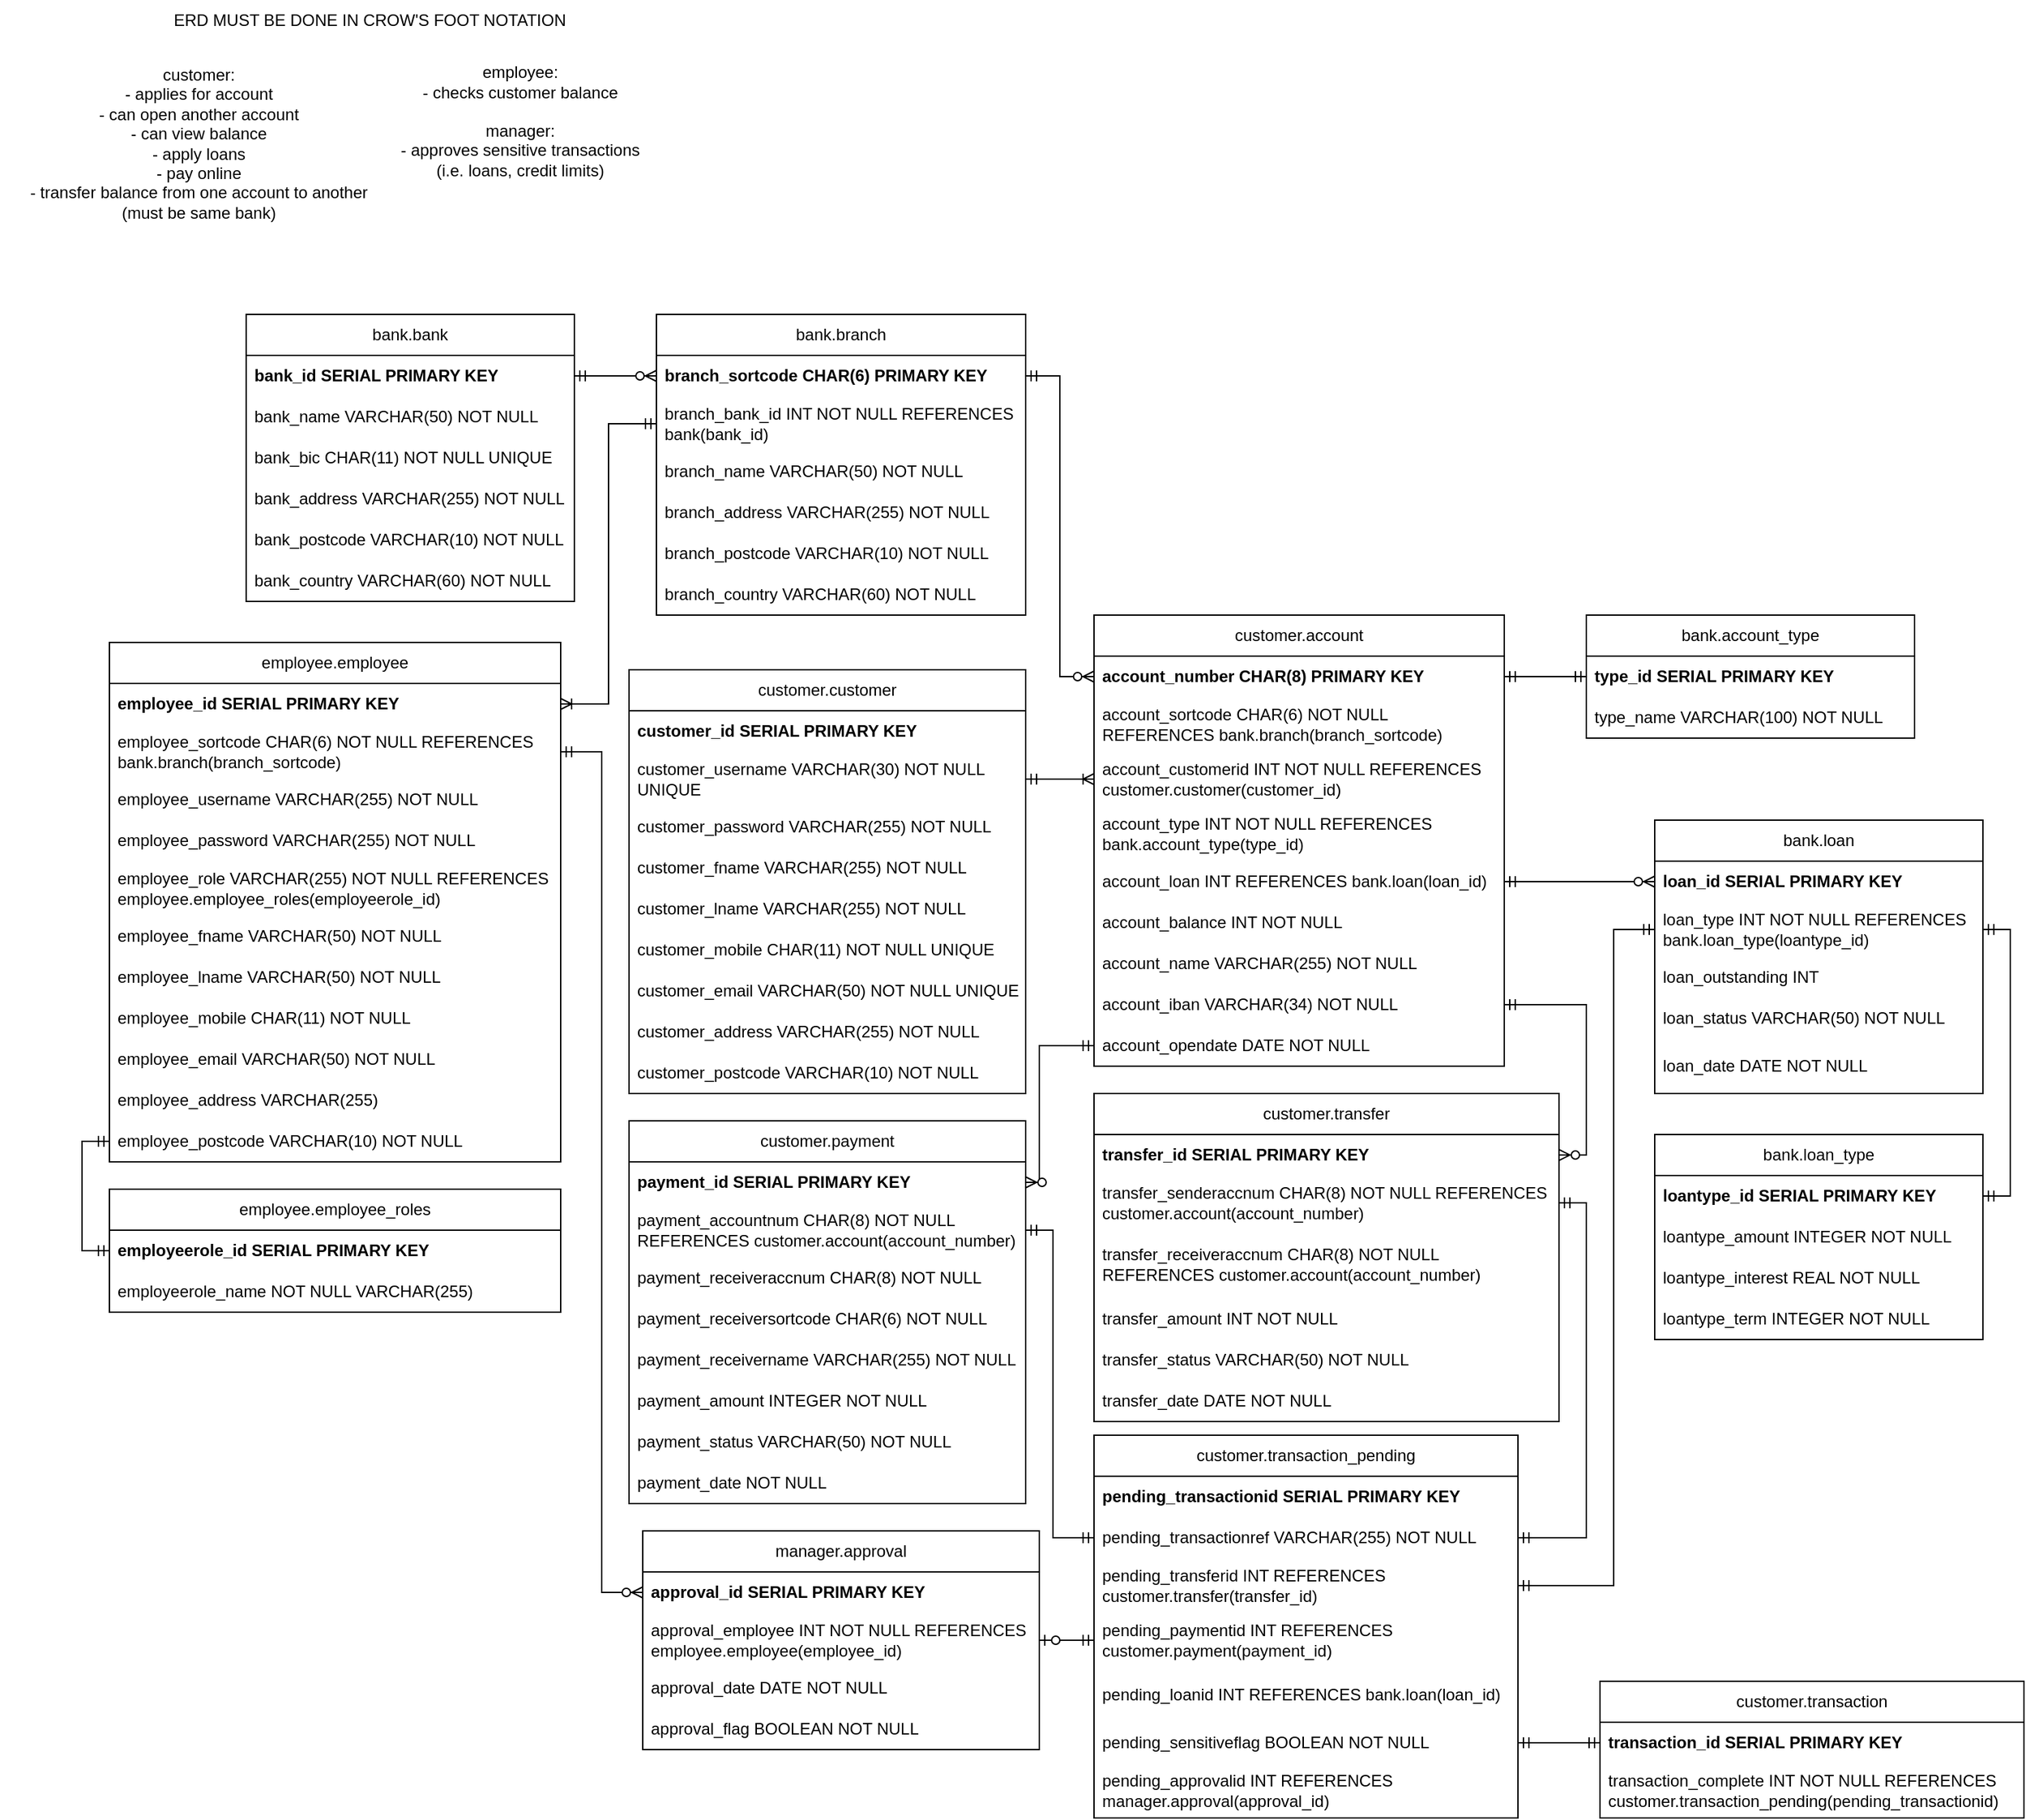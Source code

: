 <mxfile version="20.8.11" type="device"><diagram id="Oj3hPxWZJs3vTGlbXbJK" name="Page-1"><mxGraphModel dx="1870" dy="1054" grid="1" gridSize="10" guides="1" tooltips="1" connect="1" arrows="1" fold="1" page="1" pageScale="1" pageWidth="850" pageHeight="1100" math="0" shadow="0"><root><mxCell id="0"/><mxCell id="1" parent="0"/><mxCell id="ecdamw1qYWnPbSWPvtGx-1" value="&lt;div&gt;customer:&lt;/div&gt;&lt;div&gt;- applies for account&lt;/div&gt;&lt;div&gt;- can open another account&lt;/div&gt;&lt;div&gt;- can view balance&lt;/div&gt;&lt;div&gt;- apply loans&lt;/div&gt;&lt;div&gt;- pay online&lt;/div&gt;&lt;div&gt;- transfer balance from one account to another &lt;br&gt;&lt;/div&gt;&lt;div&gt;(must be same bank)&lt;/div&gt;" style="text;html=1;align=center;verticalAlign=middle;resizable=0;points=[];autosize=1;strokeColor=none;fillColor=none;" parent="1" vertex="1"><mxGeometry x="-100" y="250" width="250" height="130" as="geometry"/></mxCell><mxCell id="ecdamw1qYWnPbSWPvtGx-3" value="&lt;div&gt;employee:&lt;/div&gt;&lt;div&gt;- checks customer balance&lt;/div&gt;" style="text;html=1;align=center;verticalAlign=middle;resizable=0;points=[];autosize=1;strokeColor=none;fillColor=none;" parent="1" vertex="1"><mxGeometry x="185" y="250" width="150" height="40" as="geometry"/></mxCell><mxCell id="ecdamw1qYWnPbSWPvtGx-4" value="&lt;div&gt;manager:&lt;/div&gt;&lt;div&gt;- approves sensitive transactions&lt;/div&gt;&lt;div&gt;(i.e. loans, credit limits)&lt;/div&gt;" style="text;html=1;align=center;verticalAlign=middle;resizable=0;points=[];autosize=1;strokeColor=none;fillColor=none;" parent="1" vertex="1"><mxGeometry x="170" y="290" width="180" height="60" as="geometry"/></mxCell><mxCell id="9mzBooM7btwcf6iDhHA1-5" value="&lt;div&gt;ERD MUST BE DONE IN CROW'S FOOT NOTATION&lt;/div&gt;" style="text;html=1;align=center;verticalAlign=middle;resizable=0;points=[];autosize=1;strokeColor=none;fillColor=none;" parent="1" vertex="1"><mxGeometry y="210" width="300" height="30" as="geometry"/></mxCell><mxCell id="9mzBooM7btwcf6iDhHA1-11" value="customer.customer" style="swimlane;fontStyle=0;childLayout=stackLayout;horizontal=1;startSize=30;horizontalStack=0;resizeParent=1;resizeParentMax=0;resizeLast=0;collapsible=1;marginBottom=0;whiteSpace=wrap;html=1;" parent="1" vertex="1"><mxGeometry x="340" y="700" width="290" height="310" as="geometry"/></mxCell><mxCell id="9mzBooM7btwcf6iDhHA1-26" value="customer_id SERIAL PRIMARY KEY" style="text;strokeColor=none;fillColor=none;align=left;verticalAlign=middle;spacingLeft=4;spacingRight=4;overflow=hidden;points=[[0,0.5],[1,0.5]];portConstraint=eastwest;rotatable=0;whiteSpace=wrap;html=1;fontStyle=1" parent="9mzBooM7btwcf6iDhHA1-11" vertex="1"><mxGeometry y="30" width="290" height="30" as="geometry"/></mxCell><mxCell id="9mzBooM7btwcf6iDhHA1-105" value="customer_username VARCHAR(30) NOT NULL UNIQUE" style="text;strokeColor=none;fillColor=none;align=left;verticalAlign=middle;spacingLeft=4;spacingRight=4;overflow=hidden;points=[[0,0.5],[1,0.5]];portConstraint=eastwest;rotatable=0;whiteSpace=wrap;html=1;" parent="9mzBooM7btwcf6iDhHA1-11" vertex="1"><mxGeometry y="60" width="290" height="40" as="geometry"/></mxCell><mxCell id="9mzBooM7btwcf6iDhHA1-106" value="customer_password VARCHAR(255) NOT NULL" style="text;strokeColor=none;fillColor=none;align=left;verticalAlign=middle;spacingLeft=4;spacingRight=4;overflow=hidden;points=[[0,0.5],[1,0.5]];portConstraint=eastwest;rotatable=0;whiteSpace=wrap;html=1;" parent="9mzBooM7btwcf6iDhHA1-11" vertex="1"><mxGeometry y="100" width="290" height="30" as="geometry"/></mxCell><mxCell id="9mzBooM7btwcf6iDhHA1-14" value="customer_fname VARCHAR(255) NOT NULL" style="text;strokeColor=none;fillColor=none;align=left;verticalAlign=middle;spacingLeft=4;spacingRight=4;overflow=hidden;points=[[0,0.5],[1,0.5]];portConstraint=eastwest;rotatable=0;whiteSpace=wrap;html=1;" parent="9mzBooM7btwcf6iDhHA1-11" vertex="1"><mxGeometry y="130" width="290" height="30" as="geometry"/></mxCell><mxCell id="9mzBooM7btwcf6iDhHA1-15" value="customer_lname VARCHAR(255) NOT NULL" style="text;strokeColor=none;fillColor=none;align=left;verticalAlign=middle;spacingLeft=4;spacingRight=4;overflow=hidden;points=[[0,0.5],[1,0.5]];portConstraint=eastwest;rotatable=0;whiteSpace=wrap;html=1;" parent="9mzBooM7btwcf6iDhHA1-11" vertex="1"><mxGeometry y="160" width="290" height="30" as="geometry"/></mxCell><mxCell id="9mzBooM7btwcf6iDhHA1-59" value="customer_mobile CHAR(11) NOT NULL UNIQUE" style="text;strokeColor=none;fillColor=none;align=left;verticalAlign=middle;spacingLeft=4;spacingRight=4;overflow=hidden;points=[[0,0.5],[1,0.5]];portConstraint=eastwest;rotatable=0;whiteSpace=wrap;html=1;" parent="9mzBooM7btwcf6iDhHA1-11" vertex="1"><mxGeometry y="190" width="290" height="30" as="geometry"/></mxCell><mxCell id="9mzBooM7btwcf6iDhHA1-60" value="customer_email VARCHAR(50) NOT NULL UNIQUE" style="text;strokeColor=none;fillColor=none;align=left;verticalAlign=middle;spacingLeft=4;spacingRight=4;overflow=hidden;points=[[0,0.5],[1,0.5]];portConstraint=eastwest;rotatable=0;whiteSpace=wrap;html=1;" parent="9mzBooM7btwcf6iDhHA1-11" vertex="1"><mxGeometry y="220" width="290" height="30" as="geometry"/></mxCell><mxCell id="9mzBooM7btwcf6iDhHA1-108" value="customer_address VARCHAR(255) NOT NULL" style="text;strokeColor=none;fillColor=none;align=left;verticalAlign=middle;spacingLeft=4;spacingRight=4;overflow=hidden;points=[[0,0.5],[1,0.5]];portConstraint=eastwest;rotatable=0;whiteSpace=wrap;html=1;" parent="9mzBooM7btwcf6iDhHA1-11" vertex="1"><mxGeometry y="250" width="290" height="30" as="geometry"/></mxCell><mxCell id="9mzBooM7btwcf6iDhHA1-46" value="customer_postcode VARCHAR(10) NOT NULL" style="text;strokeColor=none;fillColor=none;align=left;verticalAlign=middle;spacingLeft=4;spacingRight=4;overflow=hidden;points=[[0,0.5],[1,0.5]];portConstraint=eastwest;rotatable=0;whiteSpace=wrap;html=1;" parent="9mzBooM7btwcf6iDhHA1-11" vertex="1"><mxGeometry y="280" width="290" height="30" as="geometry"/></mxCell><mxCell id="9mzBooM7btwcf6iDhHA1-19" value="customer.account" style="swimlane;fontStyle=0;childLayout=stackLayout;horizontal=1;startSize=30;horizontalStack=0;resizeParent=1;resizeParentMax=0;resizeLast=0;collapsible=1;marginBottom=0;whiteSpace=wrap;html=1;" parent="1" vertex="1"><mxGeometry x="680" y="660" width="300" height="330" as="geometry"/></mxCell><mxCell id="9mzBooM7btwcf6iDhHA1-20" value="account_number CHAR(8) PRIMARY KEY" style="text;strokeColor=none;fillColor=none;align=left;verticalAlign=middle;spacingLeft=4;spacingRight=4;overflow=hidden;points=[[0,0.5],[1,0.5]];portConstraint=eastwest;rotatable=0;whiteSpace=wrap;html=1;fontStyle=1" parent="9mzBooM7btwcf6iDhHA1-19" vertex="1"><mxGeometry y="30" width="300" height="30" as="geometry"/></mxCell><mxCell id="9mzBooM7btwcf6iDhHA1-41" value="account_sortcode CHAR(6) NOT NULL REFERENCES bank.branch(branch_sortcode)" style="text;strokeColor=none;fillColor=none;align=left;verticalAlign=middle;spacingLeft=4;spacingRight=4;overflow=hidden;points=[[0,0.5],[1,0.5]];portConstraint=eastwest;rotatable=0;whiteSpace=wrap;html=1;" parent="9mzBooM7btwcf6iDhHA1-19" vertex="1"><mxGeometry y="60" width="300" height="40" as="geometry"/></mxCell><mxCell id="9mzBooM7btwcf6iDhHA1-21" value="account_customerid INT NOT NULL REFERENCES customer.customer(customer_id)" style="text;strokeColor=none;fillColor=none;align=left;verticalAlign=middle;spacingLeft=4;spacingRight=4;overflow=hidden;points=[[0,0.5],[1,0.5]];portConstraint=eastwest;rotatable=0;whiteSpace=wrap;html=1;" parent="9mzBooM7btwcf6iDhHA1-19" vertex="1"><mxGeometry y="100" width="300" height="40" as="geometry"/></mxCell><mxCell id="9mzBooM7btwcf6iDhHA1-28" value="account_type INT NOT NULL REFERENCES bank.account_type(type_id)" style="text;strokeColor=none;fillColor=none;align=left;verticalAlign=middle;spacingLeft=4;spacingRight=4;overflow=hidden;points=[[0,0.5],[1,0.5]];portConstraint=eastwest;rotatable=0;whiteSpace=wrap;html=1;" parent="9mzBooM7btwcf6iDhHA1-19" vertex="1"><mxGeometry y="140" width="300" height="40" as="geometry"/></mxCell><mxCell id="MuwLvPAhg__VrW6hDcEE-11" value="account_loan INT REFERENCES bank.loan(loan_id)" style="text;strokeColor=none;fillColor=none;align=left;verticalAlign=middle;spacingLeft=4;spacingRight=4;overflow=hidden;points=[[0,0.5],[1,0.5]];portConstraint=eastwest;rotatable=0;whiteSpace=wrap;html=1;" parent="9mzBooM7btwcf6iDhHA1-19" vertex="1"><mxGeometry y="180" width="300" height="30" as="geometry"/></mxCell><mxCell id="9mzBooM7btwcf6iDhHA1-22" value="account_balance INT NOT NULL" style="text;strokeColor=none;fillColor=none;align=left;verticalAlign=middle;spacingLeft=4;spacingRight=4;overflow=hidden;points=[[0,0.5],[1,0.5]];portConstraint=eastwest;rotatable=0;whiteSpace=wrap;html=1;" parent="9mzBooM7btwcf6iDhHA1-19" vertex="1"><mxGeometry y="210" width="300" height="30" as="geometry"/></mxCell><mxCell id="9mzBooM7btwcf6iDhHA1-27" value="account_name VARCHAR(255) NOT NULL" style="text;strokeColor=none;fillColor=none;align=left;verticalAlign=middle;spacingLeft=4;spacingRight=4;overflow=hidden;points=[[0,0.5],[1,0.5]];portConstraint=eastwest;rotatable=0;whiteSpace=wrap;html=1;" parent="9mzBooM7btwcf6iDhHA1-19" vertex="1"><mxGeometry y="240" width="300" height="30" as="geometry"/></mxCell><mxCell id="9mzBooM7btwcf6iDhHA1-39" value="account_iban VARCHAR(34) NOT NULL" style="text;strokeColor=none;fillColor=none;align=left;verticalAlign=middle;spacingLeft=4;spacingRight=4;overflow=hidden;points=[[0,0.5],[1,0.5]];portConstraint=eastwest;rotatable=0;whiteSpace=wrap;html=1;" parent="9mzBooM7btwcf6iDhHA1-19" vertex="1"><mxGeometry y="270" width="300" height="30" as="geometry"/></mxCell><mxCell id="9mzBooM7btwcf6iDhHA1-85" value="account_opendate DATE NOT NULL" style="text;strokeColor=none;fillColor=none;align=left;verticalAlign=middle;spacingLeft=4;spacingRight=4;overflow=hidden;points=[[0,0.5],[1,0.5]];portConstraint=eastwest;rotatable=0;whiteSpace=wrap;html=1;" parent="9mzBooM7btwcf6iDhHA1-19" vertex="1"><mxGeometry y="300" width="300" height="30" as="geometry"/></mxCell><mxCell id="9mzBooM7btwcf6iDhHA1-33" value="bank.loan_type" style="swimlane;fontStyle=0;childLayout=stackLayout;horizontal=1;startSize=30;horizontalStack=0;resizeParent=1;resizeParentMax=0;resizeLast=0;collapsible=1;marginBottom=0;whiteSpace=wrap;html=1;" parent="1" vertex="1"><mxGeometry x="1090" y="1040" width="240" height="150" as="geometry"/></mxCell><mxCell id="9mzBooM7btwcf6iDhHA1-34" value="&lt;b&gt;loantype_id SERIAL PRIMARY KEY&lt;br&gt;&lt;/b&gt;" style="text;strokeColor=none;fillColor=none;align=left;verticalAlign=middle;spacingLeft=4;spacingRight=4;overflow=hidden;points=[[0,0.5],[1,0.5]];portConstraint=eastwest;rotatable=0;whiteSpace=wrap;html=1;" parent="9mzBooM7btwcf6iDhHA1-33" vertex="1"><mxGeometry y="30" width="240" height="30" as="geometry"/></mxCell><mxCell id="9mzBooM7btwcf6iDhHA1-36" value="loantype_amount INTEGER NOT NULL" style="text;strokeColor=none;fillColor=none;align=left;verticalAlign=middle;spacingLeft=4;spacingRight=4;overflow=hidden;points=[[0,0.5],[1,0.5]];portConstraint=eastwest;rotatable=0;whiteSpace=wrap;html=1;" parent="9mzBooM7btwcf6iDhHA1-33" vertex="1"><mxGeometry y="60" width="240" height="30" as="geometry"/></mxCell><mxCell id="9mzBooM7btwcf6iDhHA1-37" value="loantype_interest REAL NOT NULL" style="text;strokeColor=none;fillColor=none;align=left;verticalAlign=middle;spacingLeft=4;spacingRight=4;overflow=hidden;points=[[0,0.5],[1,0.5]];portConstraint=eastwest;rotatable=0;whiteSpace=wrap;html=1;" parent="9mzBooM7btwcf6iDhHA1-33" vertex="1"><mxGeometry y="90" width="240" height="30" as="geometry"/></mxCell><mxCell id="9mzBooM7btwcf6iDhHA1-48" value="loantype_term INTEGER NOT NULL" style="text;strokeColor=none;fillColor=none;align=left;verticalAlign=middle;spacingLeft=4;spacingRight=4;overflow=hidden;points=[[0,0.5],[1,0.5]];portConstraint=eastwest;rotatable=0;whiteSpace=wrap;html=1;" parent="9mzBooM7btwcf6iDhHA1-33" vertex="1"><mxGeometry y="120" width="240" height="30" as="geometry"/></mxCell><mxCell id="9mzBooM7btwcf6iDhHA1-52" value="bank.branch" style="swimlane;fontStyle=0;childLayout=stackLayout;horizontal=1;startSize=30;horizontalStack=0;resizeParent=1;resizeParentMax=0;resizeLast=0;collapsible=1;marginBottom=0;whiteSpace=wrap;html=1;" parent="1" vertex="1"><mxGeometry x="360" y="440" width="270" height="220" as="geometry"/></mxCell><mxCell id="9mzBooM7btwcf6iDhHA1-56" value="branch_sortcode CHAR(6) PRIMARY KEY" style="text;strokeColor=none;fillColor=none;align=left;verticalAlign=middle;spacingLeft=4;spacingRight=4;overflow=hidden;points=[[0,0.5],[1,0.5]];portConstraint=eastwest;rotatable=0;whiteSpace=wrap;html=1;fontStyle=1" parent="9mzBooM7btwcf6iDhHA1-52" vertex="1"><mxGeometry y="30" width="270" height="30" as="geometry"/></mxCell><mxCell id="9mzBooM7btwcf6iDhHA1-67" value="branch_bank_id INT NOT NULL REFERENCES bank(bank_id)" style="text;strokeColor=none;fillColor=none;align=left;verticalAlign=middle;spacingLeft=4;spacingRight=4;overflow=hidden;points=[[0,0.5],[1,0.5]];portConstraint=eastwest;rotatable=0;whiteSpace=wrap;html=1;" parent="9mzBooM7btwcf6iDhHA1-52" vertex="1"><mxGeometry y="60" width="270" height="40" as="geometry"/></mxCell><mxCell id="9mzBooM7btwcf6iDhHA1-65" value="branch_name VARCHAR(50) NOT NULL" style="text;strokeColor=none;fillColor=none;align=left;verticalAlign=middle;spacingLeft=4;spacingRight=4;overflow=hidden;points=[[0,0.5],[1,0.5]];portConstraint=eastwest;rotatable=0;whiteSpace=wrap;html=1;" parent="9mzBooM7btwcf6iDhHA1-52" vertex="1"><mxGeometry y="100" width="270" height="30" as="geometry"/></mxCell><mxCell id="9mzBooM7btwcf6iDhHA1-54" value="branch_address VARCHAR(255) NOT NULL" style="text;strokeColor=none;fillColor=none;align=left;verticalAlign=middle;spacingLeft=4;spacingRight=4;overflow=hidden;points=[[0,0.5],[1,0.5]];portConstraint=eastwest;rotatable=0;whiteSpace=wrap;html=1;" parent="9mzBooM7btwcf6iDhHA1-52" vertex="1"><mxGeometry y="130" width="270" height="30" as="geometry"/></mxCell><mxCell id="9mzBooM7btwcf6iDhHA1-58" value="branch_postcode VARCHAR(10) NOT NULL" style="text;strokeColor=none;fillColor=none;align=left;verticalAlign=middle;spacingLeft=4;spacingRight=4;overflow=hidden;points=[[0,0.5],[1,0.5]];portConstraint=eastwest;rotatable=0;whiteSpace=wrap;html=1;" parent="9mzBooM7btwcf6iDhHA1-52" vertex="1"><mxGeometry y="160" width="270" height="30" as="geometry"/></mxCell><mxCell id="9mzBooM7btwcf6iDhHA1-55" value="branch_country VARCHAR(60) NOT NULL" style="text;strokeColor=none;fillColor=none;align=left;verticalAlign=middle;spacingLeft=4;spacingRight=4;overflow=hidden;points=[[0,0.5],[1,0.5]];portConstraint=eastwest;rotatable=0;whiteSpace=wrap;html=1;" parent="9mzBooM7btwcf6iDhHA1-52" vertex="1"><mxGeometry y="190" width="270" height="30" as="geometry"/></mxCell><mxCell id="9mzBooM7btwcf6iDhHA1-61" value="bank.bank" style="swimlane;fontStyle=0;childLayout=stackLayout;horizontal=1;startSize=30;horizontalStack=0;resizeParent=1;resizeParentMax=0;resizeLast=0;collapsible=1;marginBottom=0;whiteSpace=wrap;html=1;" parent="1" vertex="1"><mxGeometry x="60" y="440" width="240" height="210" as="geometry"/></mxCell><mxCell id="9mzBooM7btwcf6iDhHA1-66" value="bank_id SERIAL PRIMARY KEY" style="text;strokeColor=none;fillColor=none;align=left;verticalAlign=middle;spacingLeft=4;spacingRight=4;overflow=hidden;points=[[0,0.5],[1,0.5]];portConstraint=eastwest;rotatable=0;whiteSpace=wrap;html=1;fontStyle=1" parent="9mzBooM7btwcf6iDhHA1-61" vertex="1"><mxGeometry y="30" width="240" height="30" as="geometry"/></mxCell><mxCell id="9mzBooM7btwcf6iDhHA1-62" value="bank_name VARCHAR(50) NOT NULL" style="text;strokeColor=none;fillColor=none;align=left;verticalAlign=middle;spacingLeft=4;spacingRight=4;overflow=hidden;points=[[0,0.5],[1,0.5]];portConstraint=eastwest;rotatable=0;whiteSpace=wrap;html=1;" parent="9mzBooM7btwcf6iDhHA1-61" vertex="1"><mxGeometry y="60" width="240" height="30" as="geometry"/></mxCell><mxCell id="9mzBooM7btwcf6iDhHA1-63" value="bank_bic CHAR(11) NOT NULL UNIQUE" style="text;strokeColor=none;fillColor=none;align=left;verticalAlign=middle;spacingLeft=4;spacingRight=4;overflow=hidden;points=[[0,0.5],[1,0.5]];portConstraint=eastwest;rotatable=0;whiteSpace=wrap;html=1;" parent="9mzBooM7btwcf6iDhHA1-61" vertex="1"><mxGeometry y="90" width="240" height="30" as="geometry"/></mxCell><mxCell id="9mzBooM7btwcf6iDhHA1-72" value="bank_address VARCHAR(255) NOT NULL" style="text;strokeColor=none;fillColor=none;align=left;verticalAlign=middle;spacingLeft=4;spacingRight=4;overflow=hidden;points=[[0,0.5],[1,0.5]];portConstraint=eastwest;rotatable=0;whiteSpace=wrap;html=1;" parent="9mzBooM7btwcf6iDhHA1-61" vertex="1"><mxGeometry y="120" width="240" height="30" as="geometry"/></mxCell><mxCell id="9mzBooM7btwcf6iDhHA1-73" value="bank_postcode VARCHAR(10) NOT NULL" style="text;strokeColor=none;fillColor=none;align=left;verticalAlign=middle;spacingLeft=4;spacingRight=4;overflow=hidden;points=[[0,0.5],[1,0.5]];portConstraint=eastwest;rotatable=0;whiteSpace=wrap;html=1;" parent="9mzBooM7btwcf6iDhHA1-61" vertex="1"><mxGeometry y="150" width="240" height="30" as="geometry"/></mxCell><mxCell id="9mzBooM7btwcf6iDhHA1-74" value="bank_country VARCHAR(60) NOT NULL" style="text;strokeColor=none;fillColor=none;align=left;verticalAlign=middle;spacingLeft=4;spacingRight=4;overflow=hidden;points=[[0,0.5],[1,0.5]];portConstraint=eastwest;rotatable=0;whiteSpace=wrap;html=1;" parent="9mzBooM7btwcf6iDhHA1-61" vertex="1"><mxGeometry y="180" width="240" height="30" as="geometry"/></mxCell><mxCell id="9mzBooM7btwcf6iDhHA1-68" value="" style="edgeStyle=entityRelationEdgeStyle;fontSize=12;html=1;endArrow=ERzeroToMany;startArrow=ERmandOne;rounded=0;exitX=1;exitY=0.5;exitDx=0;exitDy=0;entryX=0;entryY=0.5;entryDx=0;entryDy=0;" parent="1" source="9mzBooM7btwcf6iDhHA1-66" target="9mzBooM7btwcf6iDhHA1-56" edge="1"><mxGeometry width="100" height="100" relative="1" as="geometry"><mxPoint x="240" y="500" as="sourcePoint"/><mxPoint x="340" y="400" as="targetPoint"/></mxGeometry></mxCell><mxCell id="9mzBooM7btwcf6iDhHA1-71" value="" style="edgeStyle=elbowEdgeStyle;fontSize=12;html=1;endArrow=ERoneToMany;startArrow=ERmandOne;rounded=0;exitX=1;exitY=0.5;exitDx=0;exitDy=0;entryX=0;entryY=0.5;entryDx=0;entryDy=0;" parent="1" source="9mzBooM7btwcf6iDhHA1-105" target="9mzBooM7btwcf6iDhHA1-21" edge="1"><mxGeometry width="100" height="100" relative="1" as="geometry"><mxPoint x="560" y="820" as="sourcePoint"/><mxPoint x="660" y="765" as="targetPoint"/></mxGeometry></mxCell><mxCell id="9mzBooM7btwcf6iDhHA1-79" value="" style="edgeStyle=elbowEdgeStyle;fontSize=12;html=1;endArrow=ERzeroToMany;startArrow=ERmandOne;rounded=0;exitX=1;exitY=0.5;exitDx=0;exitDy=0;entryX=0;entryY=0.5;entryDx=0;entryDy=0;" parent="1" source="9mzBooM7btwcf6iDhHA1-56" target="9mzBooM7btwcf6iDhHA1-20" edge="1"><mxGeometry width="100" height="100" relative="1" as="geometry"><mxPoint x="680" y="560" as="sourcePoint"/><mxPoint x="780" y="460" as="targetPoint"/></mxGeometry></mxCell><mxCell id="9mzBooM7btwcf6iDhHA1-80" value="bank.account_type" style="swimlane;fontStyle=0;childLayout=stackLayout;horizontal=1;startSize=30;horizontalStack=0;resizeParent=1;resizeParentMax=0;resizeLast=0;collapsible=1;marginBottom=0;whiteSpace=wrap;html=1;" parent="1" vertex="1"><mxGeometry x="1040" y="660" width="240" height="90" as="geometry"/></mxCell><mxCell id="9mzBooM7btwcf6iDhHA1-81" value="&lt;b&gt;type_id SERIAL PRIMARY KEY&lt;br&gt;&lt;/b&gt;" style="text;strokeColor=none;fillColor=none;align=left;verticalAlign=middle;spacingLeft=4;spacingRight=4;overflow=hidden;points=[[0,0.5],[1,0.5]];portConstraint=eastwest;rotatable=0;whiteSpace=wrap;html=1;" parent="9mzBooM7btwcf6iDhHA1-80" vertex="1"><mxGeometry y="30" width="240" height="30" as="geometry"/></mxCell><mxCell id="9mzBooM7btwcf6iDhHA1-82" value="type_name VARCHAR(100) NOT NULL" style="text;strokeColor=none;fillColor=none;align=left;verticalAlign=middle;spacingLeft=4;spacingRight=4;overflow=hidden;points=[[0,0.5],[1,0.5]];portConstraint=eastwest;rotatable=0;whiteSpace=wrap;html=1;" parent="9mzBooM7btwcf6iDhHA1-80" vertex="1"><mxGeometry y="60" width="240" height="30" as="geometry"/></mxCell><mxCell id="9mzBooM7btwcf6iDhHA1-86" value="employee.employee" style="swimlane;fontStyle=0;childLayout=stackLayout;horizontal=1;startSize=30;horizontalStack=0;resizeParent=1;resizeParentMax=0;resizeLast=0;collapsible=1;marginBottom=0;whiteSpace=wrap;html=1;" parent="1" vertex="1"><mxGeometry x="-40" y="680" width="330" height="380" as="geometry"/></mxCell><mxCell id="9mzBooM7btwcf6iDhHA1-87" value="employee_id SERIAL PRIMARY KEY" style="text;strokeColor=none;fillColor=none;align=left;verticalAlign=middle;spacingLeft=4;spacingRight=4;overflow=hidden;points=[[0,0.5],[1,0.5]];portConstraint=eastwest;rotatable=0;whiteSpace=wrap;html=1;fontStyle=1" parent="9mzBooM7btwcf6iDhHA1-86" vertex="1"><mxGeometry y="30" width="330" height="30" as="geometry"/></mxCell><mxCell id="9mzBooM7btwcf6iDhHA1-88" value="employee_sortcode CHAR(6) NOT NULL REFERENCES bank.branch(branch_sortcode)" style="text;strokeColor=none;fillColor=none;align=left;verticalAlign=middle;spacingLeft=4;spacingRight=4;overflow=hidden;points=[[0,0.5],[1,0.5]];portConstraint=eastwest;rotatable=0;whiteSpace=wrap;html=1;" parent="9mzBooM7btwcf6iDhHA1-86" vertex="1"><mxGeometry y="60" width="330" height="40" as="geometry"/></mxCell><mxCell id="9mzBooM7btwcf6iDhHA1-89" value="employee_username VARCHAR(255) NOT NULL" style="text;strokeColor=none;fillColor=none;align=left;verticalAlign=middle;spacingLeft=4;spacingRight=4;overflow=hidden;points=[[0,0.5],[1,0.5]];portConstraint=eastwest;rotatable=0;whiteSpace=wrap;html=1;" parent="9mzBooM7btwcf6iDhHA1-86" vertex="1"><mxGeometry y="100" width="330" height="30" as="geometry"/></mxCell><mxCell id="9mzBooM7btwcf6iDhHA1-91" value="employee_password VARCHAR(255) NOT NULL" style="text;strokeColor=none;fillColor=none;align=left;verticalAlign=middle;spacingLeft=4;spacingRight=4;overflow=hidden;points=[[0,0.5],[1,0.5]];portConstraint=eastwest;rotatable=0;whiteSpace=wrap;html=1;" parent="9mzBooM7btwcf6iDhHA1-86" vertex="1"><mxGeometry y="130" width="330" height="30" as="geometry"/></mxCell><mxCell id="9mzBooM7btwcf6iDhHA1-92" value="employee_role VARCHAR(255) NOT NULL REFERENCES employee.employee_roles(employeerole_id)" style="text;strokeColor=none;fillColor=none;align=left;verticalAlign=middle;spacingLeft=4;spacingRight=4;overflow=hidden;points=[[0,0.5],[1,0.5]];portConstraint=eastwest;rotatable=0;whiteSpace=wrap;html=1;" parent="9mzBooM7btwcf6iDhHA1-86" vertex="1"><mxGeometry y="160" width="330" height="40" as="geometry"/></mxCell><mxCell id="9mzBooM7btwcf6iDhHA1-109" value="employee_fname VARCHAR(50) NOT NULL" style="text;strokeColor=none;fillColor=none;align=left;verticalAlign=middle;spacingLeft=4;spacingRight=4;overflow=hidden;points=[[0,0.5],[1,0.5]];portConstraint=eastwest;rotatable=0;whiteSpace=wrap;html=1;" parent="9mzBooM7btwcf6iDhHA1-86" vertex="1"><mxGeometry y="200" width="330" height="30" as="geometry"/></mxCell><mxCell id="9mzBooM7btwcf6iDhHA1-110" value="employee_lname VARCHAR(50) NOT NULL" style="text;strokeColor=none;fillColor=none;align=left;verticalAlign=middle;spacingLeft=4;spacingRight=4;overflow=hidden;points=[[0,0.5],[1,0.5]];portConstraint=eastwest;rotatable=0;whiteSpace=wrap;html=1;" parent="9mzBooM7btwcf6iDhHA1-86" vertex="1"><mxGeometry y="230" width="330" height="30" as="geometry"/></mxCell><mxCell id="9mzBooM7btwcf6iDhHA1-111" value="employee_mobile CHAR(11) NOT NULL" style="text;strokeColor=none;fillColor=none;align=left;verticalAlign=middle;spacingLeft=4;spacingRight=4;overflow=hidden;points=[[0,0.5],[1,0.5]];portConstraint=eastwest;rotatable=0;whiteSpace=wrap;html=1;" parent="9mzBooM7btwcf6iDhHA1-86" vertex="1"><mxGeometry y="260" width="330" height="30" as="geometry"/></mxCell><mxCell id="9mzBooM7btwcf6iDhHA1-112" value="employee_email VARCHAR(50) NOT NULL" style="text;strokeColor=none;fillColor=none;align=left;verticalAlign=middle;spacingLeft=4;spacingRight=4;overflow=hidden;points=[[0,0.5],[1,0.5]];portConstraint=eastwest;rotatable=0;whiteSpace=wrap;html=1;" parent="9mzBooM7btwcf6iDhHA1-86" vertex="1"><mxGeometry y="290" width="330" height="30" as="geometry"/></mxCell><mxCell id="RdUtw6KFxyqTDACw0hlH-51" value="employee_address VARCHAR(255)" style="text;strokeColor=none;fillColor=none;align=left;verticalAlign=middle;spacingLeft=4;spacingRight=4;overflow=hidden;points=[[0,0.5],[1,0.5]];portConstraint=eastwest;rotatable=0;whiteSpace=wrap;html=1;" parent="9mzBooM7btwcf6iDhHA1-86" vertex="1"><mxGeometry y="320" width="330" height="30" as="geometry"/></mxCell><mxCell id="RdUtw6KFxyqTDACw0hlH-52" value="employee_postcode VARCHAR(10) NOT NULL" style="text;strokeColor=none;fillColor=none;align=left;verticalAlign=middle;spacingLeft=4;spacingRight=4;overflow=hidden;points=[[0,0.5],[1,0.5]];portConstraint=eastwest;rotatable=0;whiteSpace=wrap;html=1;" parent="9mzBooM7btwcf6iDhHA1-86" vertex="1"><mxGeometry y="350" width="330" height="30" as="geometry"/></mxCell><mxCell id="9mzBooM7btwcf6iDhHA1-93" value="" style="edgeStyle=elbowEdgeStyle;fontSize=12;html=1;endArrow=ERoneToMany;startArrow=ERmandOne;rounded=0;entryX=1;entryY=0.5;entryDx=0;entryDy=0;exitX=0;exitY=0.5;exitDx=0;exitDy=0;" parent="1" source="9mzBooM7btwcf6iDhHA1-67" target="9mzBooM7btwcf6iDhHA1-87" edge="1"><mxGeometry width="100" height="100" relative="1" as="geometry"><mxPoint x="480" y="320" as="sourcePoint"/><mxPoint x="580" y="220" as="targetPoint"/></mxGeometry></mxCell><mxCell id="9mzBooM7btwcf6iDhHA1-96" value="customer.transaction_pending" style="swimlane;fontStyle=0;childLayout=stackLayout;horizontal=1;startSize=30;horizontalStack=0;resizeParent=1;resizeParentMax=0;resizeLast=0;collapsible=1;marginBottom=0;whiteSpace=wrap;html=1;" parent="1" vertex="1"><mxGeometry x="680" y="1260" width="310" height="280" as="geometry"/></mxCell><mxCell id="9mzBooM7btwcf6iDhHA1-97" value="pending_transactionid SERIAL PRIMARY KEY" style="text;strokeColor=none;fillColor=none;align=left;verticalAlign=middle;spacingLeft=4;spacingRight=4;overflow=hidden;points=[[0,0.5],[1,0.5]];portConstraint=eastwest;rotatable=0;whiteSpace=wrap;html=1;fontStyle=1" parent="9mzBooM7btwcf6iDhHA1-96" vertex="1"><mxGeometry y="30" width="310" height="30" as="geometry"/></mxCell><mxCell id="RdUtw6KFxyqTDACw0hlH-17" value="pending_transactionref VARCHAR(255) NOT NULL" style="text;strokeColor=none;fillColor=none;align=left;verticalAlign=middle;spacingLeft=4;spacingRight=4;overflow=hidden;points=[[0,0.5],[1,0.5]];portConstraint=eastwest;rotatable=0;whiteSpace=wrap;html=1;" parent="9mzBooM7btwcf6iDhHA1-96" vertex="1"><mxGeometry y="60" width="310" height="30" as="geometry"/></mxCell><mxCell id="RdUtw6KFxyqTDACw0hlH-41" value="pending_transferid INT REFERENCES customer.transfer(transfer_id)" style="text;strokeColor=none;fillColor=none;align=left;verticalAlign=middle;spacingLeft=4;spacingRight=4;overflow=hidden;points=[[0,0.5],[1,0.5]];portConstraint=eastwest;rotatable=0;whiteSpace=wrap;html=1;" parent="9mzBooM7btwcf6iDhHA1-96" vertex="1"><mxGeometry y="90" width="310" height="40" as="geometry"/></mxCell><mxCell id="9mzBooM7btwcf6iDhHA1-99" value="pending_paymentid INT REFERENCES customer.payment(payment_id)" style="text;strokeColor=none;fillColor=none;align=left;verticalAlign=middle;spacingLeft=4;spacingRight=4;overflow=hidden;points=[[0,0.5],[1,0.5]];portConstraint=eastwest;rotatable=0;whiteSpace=wrap;html=1;" parent="9mzBooM7btwcf6iDhHA1-96" vertex="1"><mxGeometry y="130" width="310" height="40" as="geometry"/></mxCell><mxCell id="9mzBooM7btwcf6iDhHA1-107" value="pending_loanid INT REFERENCES bank.loan(loan_id)" style="text;strokeColor=none;fillColor=none;align=left;verticalAlign=middle;spacingLeft=4;spacingRight=4;overflow=hidden;points=[[0,0.5],[1,0.5]];portConstraint=eastwest;rotatable=0;whiteSpace=wrap;html=1;" parent="9mzBooM7btwcf6iDhHA1-96" vertex="1"><mxGeometry y="170" width="310" height="40" as="geometry"/></mxCell><mxCell id="9mzBooM7btwcf6iDhHA1-113" value="pending_sensitiveflag BOOLEAN NOT NULL" style="text;strokeColor=none;fillColor=none;align=left;verticalAlign=middle;spacingLeft=4;spacingRight=4;overflow=hidden;points=[[0,0.5],[1,0.5]];portConstraint=eastwest;rotatable=0;whiteSpace=wrap;html=1;" parent="9mzBooM7btwcf6iDhHA1-96" vertex="1"><mxGeometry y="210" width="310" height="30" as="geometry"/></mxCell><mxCell id="K1URMVTF-xwABRQLugnX-2" value="pending_approvalid INT REFERENCES manager.approval(approval_id)" style="text;strokeColor=none;fillColor=none;align=left;verticalAlign=middle;spacingLeft=4;spacingRight=4;overflow=hidden;points=[[0,0.5],[1,0.5]];portConstraint=eastwest;rotatable=0;whiteSpace=wrap;html=1;" parent="9mzBooM7btwcf6iDhHA1-96" vertex="1"><mxGeometry y="240" width="310" height="40" as="geometry"/></mxCell><mxCell id="9mzBooM7btwcf6iDhHA1-100" value="manager.approval" style="swimlane;fontStyle=0;childLayout=stackLayout;horizontal=1;startSize=30;horizontalStack=0;resizeParent=1;resizeParentMax=0;resizeLast=0;collapsible=1;marginBottom=0;whiteSpace=wrap;html=1;" parent="1" vertex="1"><mxGeometry x="350" y="1330" width="290" height="160" as="geometry"/></mxCell><mxCell id="9mzBooM7btwcf6iDhHA1-101" value="approval_id SERIAL PRIMARY KEY" style="text;strokeColor=none;fillColor=none;align=left;verticalAlign=middle;spacingLeft=4;spacingRight=4;overflow=hidden;points=[[0,0.5],[1,0.5]];portConstraint=eastwest;rotatable=0;whiteSpace=wrap;html=1;fontStyle=1" parent="9mzBooM7btwcf6iDhHA1-100" vertex="1"><mxGeometry y="30" width="290" height="30" as="geometry"/></mxCell><mxCell id="9mzBooM7btwcf6iDhHA1-102" value="approval_employee INT NOT NULL REFERENCES employee.employee(employee_id)" style="text;strokeColor=none;fillColor=none;align=left;verticalAlign=middle;spacingLeft=4;spacingRight=4;overflow=hidden;points=[[0,0.5],[1,0.5]];portConstraint=eastwest;rotatable=0;whiteSpace=wrap;html=1;" parent="9mzBooM7btwcf6iDhHA1-100" vertex="1"><mxGeometry y="60" width="290" height="40" as="geometry"/></mxCell><mxCell id="9mzBooM7btwcf6iDhHA1-103" value="approval_date DATE NOT NULL" style="text;strokeColor=none;fillColor=none;align=left;verticalAlign=middle;spacingLeft=4;spacingRight=4;overflow=hidden;points=[[0,0.5],[1,0.5]];portConstraint=eastwest;rotatable=0;whiteSpace=wrap;html=1;" parent="9mzBooM7btwcf6iDhHA1-100" vertex="1"><mxGeometry y="100" width="290" height="30" as="geometry"/></mxCell><mxCell id="9mzBooM7btwcf6iDhHA1-104" value="approval_flag BOOLEAN NOT NULL" style="text;strokeColor=none;fillColor=none;align=left;verticalAlign=middle;spacingLeft=4;spacingRight=4;overflow=hidden;points=[[0,0.5],[1,0.5]];portConstraint=eastwest;rotatable=0;whiteSpace=wrap;html=1;" parent="9mzBooM7btwcf6iDhHA1-100" vertex="1"><mxGeometry y="130" width="290" height="30" as="geometry"/></mxCell><mxCell id="9mzBooM7btwcf6iDhHA1-116" value="" style="edgeStyle=entityRelationEdgeStyle;fontSize=12;html=1;endArrow=ERmandOne;startArrow=ERmandOne;rounded=0;exitX=1;exitY=0.5;exitDx=0;exitDy=0;entryX=0;entryY=0.5;entryDx=0;entryDy=0;" parent="1" source="9mzBooM7btwcf6iDhHA1-20" target="9mzBooM7btwcf6iDhHA1-81" edge="1"><mxGeometry width="100" height="100" relative="1" as="geometry"><mxPoint x="930" y="630" as="sourcePoint"/><mxPoint x="1030" y="530" as="targetPoint"/></mxGeometry></mxCell><mxCell id="9mzBooM7btwcf6iDhHA1-118" value="" style="edgeStyle=elbowEdgeStyle;fontSize=12;html=1;endArrow=ERzeroToOne;startArrow=ERmandOne;rounded=0;exitX=0;exitY=0.5;exitDx=0;exitDy=0;entryX=1;entryY=0.5;entryDx=0;entryDy=0;" parent="1" source="9mzBooM7btwcf6iDhHA1-99" target="9mzBooM7btwcf6iDhHA1-102" edge="1"><mxGeometry width="100" height="100" relative="1" as="geometry"><mxPoint x="850" y="1210" as="sourcePoint"/><mxPoint x="950" y="1110" as="targetPoint"/></mxGeometry></mxCell><mxCell id="9mzBooM7btwcf6iDhHA1-119" value="" style="edgeStyle=elbowEdgeStyle;fontSize=12;html=1;endArrow=ERzeroToMany;startArrow=ERmandOne;rounded=0;exitX=1;exitY=0.5;exitDx=0;exitDy=0;entryX=0;entryY=0.5;entryDx=0;entryDy=0;" parent="1" source="9mzBooM7btwcf6iDhHA1-88" target="9mzBooM7btwcf6iDhHA1-101" edge="1"><mxGeometry width="100" height="100" relative="1" as="geometry"><mxPoint x="180" y="1160" as="sourcePoint"/><mxPoint x="280" y="1060" as="targetPoint"/></mxGeometry></mxCell><mxCell id="RdUtw6KFxyqTDACw0hlH-1" value="customer.transfer" style="swimlane;fontStyle=0;childLayout=stackLayout;horizontal=1;startSize=30;horizontalStack=0;resizeParent=1;resizeParentMax=0;resizeLast=0;collapsible=1;marginBottom=0;whiteSpace=wrap;html=1;" parent="1" vertex="1"><mxGeometry x="680" y="1010" width="340" height="240" as="geometry"/></mxCell><mxCell id="RdUtw6KFxyqTDACw0hlH-2" value="&lt;b&gt;transfer_id SERIAL PRIMARY KEY&lt;br&gt;&lt;/b&gt;" style="text;strokeColor=none;fillColor=none;align=left;verticalAlign=middle;spacingLeft=4;spacingRight=4;overflow=hidden;points=[[0,0.5],[1,0.5]];portConstraint=eastwest;rotatable=0;whiteSpace=wrap;html=1;" parent="RdUtw6KFxyqTDACw0hlH-1" vertex="1"><mxGeometry y="30" width="340" height="30" as="geometry"/></mxCell><mxCell id="RdUtw6KFxyqTDACw0hlH-3" value="transfer_senderaccnum CHAR(8) NOT NULL REFERENCES customer.account(account_number)" style="text;strokeColor=none;fillColor=none;align=left;verticalAlign=middle;spacingLeft=4;spacingRight=4;overflow=hidden;points=[[0,0.5],[1,0.5]];portConstraint=eastwest;rotatable=0;whiteSpace=wrap;html=1;" parent="RdUtw6KFxyqTDACw0hlH-1" vertex="1"><mxGeometry y="60" width="340" height="40" as="geometry"/></mxCell><mxCell id="RdUtw6KFxyqTDACw0hlH-4" value="transfer_receiveraccnum CHAR(8) NOT NULL REFERENCES customer.account(account_number)" style="text;strokeColor=none;fillColor=none;align=left;verticalAlign=middle;spacingLeft=4;spacingRight=4;overflow=hidden;points=[[0,0.5],[1,0.5]];portConstraint=eastwest;rotatable=0;whiteSpace=wrap;html=1;" parent="RdUtw6KFxyqTDACw0hlH-1" vertex="1"><mxGeometry y="100" width="340" height="50" as="geometry"/></mxCell><mxCell id="RdUtw6KFxyqTDACw0hlH-5" value="transfer_amount INT NOT NULL" style="text;strokeColor=none;fillColor=none;align=left;verticalAlign=middle;spacingLeft=4;spacingRight=4;overflow=hidden;points=[[0,0.5],[1,0.5]];portConstraint=eastwest;rotatable=0;whiteSpace=wrap;html=1;" parent="RdUtw6KFxyqTDACw0hlH-1" vertex="1"><mxGeometry y="150" width="340" height="30" as="geometry"/></mxCell><mxCell id="MuwLvPAhg__VrW6hDcEE-14" value="transfer_status VARCHAR(50) NOT NULL " style="text;strokeColor=none;fillColor=none;align=left;verticalAlign=middle;spacingLeft=4;spacingRight=4;overflow=hidden;points=[[0,0.5],[1,0.5]];portConstraint=eastwest;rotatable=0;whiteSpace=wrap;html=1;" parent="RdUtw6KFxyqTDACw0hlH-1" vertex="1"><mxGeometry y="180" width="340" height="30" as="geometry"/></mxCell><mxCell id="RdUtw6KFxyqTDACw0hlH-6" value="transfer_date DATE NOT NULL" style="text;strokeColor=none;fillColor=none;align=left;verticalAlign=middle;spacingLeft=4;spacingRight=4;overflow=hidden;points=[[0,0.5],[1,0.5]];portConstraint=eastwest;rotatable=0;whiteSpace=wrap;html=1;" parent="RdUtw6KFxyqTDACw0hlH-1" vertex="1"><mxGeometry y="210" width="340" height="30" as="geometry"/></mxCell><mxCell id="RdUtw6KFxyqTDACw0hlH-7" value="customer.payment" style="swimlane;fontStyle=0;childLayout=stackLayout;horizontal=1;startSize=30;horizontalStack=0;resizeParent=1;resizeParentMax=0;resizeLast=0;collapsible=1;marginBottom=0;whiteSpace=wrap;html=1;" parent="1" vertex="1"><mxGeometry x="340" y="1030" width="290" height="280" as="geometry"/></mxCell><mxCell id="RdUtw6KFxyqTDACw0hlH-8" value="payment_id SERIAL PRIMARY KEY" style="text;strokeColor=none;fillColor=none;align=left;verticalAlign=middle;spacingLeft=4;spacingRight=4;overflow=hidden;points=[[0,0.5],[1,0.5]];portConstraint=eastwest;rotatable=0;whiteSpace=wrap;html=1;fontStyle=1" parent="RdUtw6KFxyqTDACw0hlH-7" vertex="1"><mxGeometry y="30" width="290" height="30" as="geometry"/></mxCell><mxCell id="RdUtw6KFxyqTDACw0hlH-22" value="payment_accountnum CHAR(8) NOT NULL REFERENCES customer.account(account_number)" style="text;strokeColor=none;fillColor=none;align=left;verticalAlign=middle;spacingLeft=4;spacingRight=4;overflow=hidden;points=[[0,0.5],[1,0.5]];portConstraint=eastwest;rotatable=0;whiteSpace=wrap;html=1;" parent="RdUtw6KFxyqTDACw0hlH-7" vertex="1"><mxGeometry y="60" width="290" height="40" as="geometry"/></mxCell><mxCell id="RdUtw6KFxyqTDACw0hlH-50" value="payment_receiveraccnum CHAR(8) NOT NULL" style="text;strokeColor=none;fillColor=none;align=left;verticalAlign=middle;spacingLeft=4;spacingRight=4;overflow=hidden;points=[[0,0.5],[1,0.5]];portConstraint=eastwest;rotatable=0;whiteSpace=wrap;html=1;" parent="RdUtw6KFxyqTDACw0hlH-7" vertex="1"><mxGeometry y="100" width="290" height="30" as="geometry"/></mxCell><mxCell id="RdUtw6KFxyqTDACw0hlH-10" value="payment_receiversortcode CHAR(6) NOT NULL" style="text;strokeColor=none;fillColor=none;align=left;verticalAlign=middle;spacingLeft=4;spacingRight=4;overflow=hidden;points=[[0,0.5],[1,0.5]];portConstraint=eastwest;rotatable=0;whiteSpace=wrap;html=1;" parent="RdUtw6KFxyqTDACw0hlH-7" vertex="1"><mxGeometry y="130" width="290" height="30" as="geometry"/></mxCell><mxCell id="RdUtw6KFxyqTDACw0hlH-49" value="payment_receivername VARCHAR(255) NOT NULL" style="text;strokeColor=none;fillColor=none;align=left;verticalAlign=middle;spacingLeft=4;spacingRight=4;overflow=hidden;points=[[0,0.5],[1,0.5]];portConstraint=eastwest;rotatable=0;whiteSpace=wrap;html=1;" parent="RdUtw6KFxyqTDACw0hlH-7" vertex="1"><mxGeometry y="160" width="290" height="30" as="geometry"/></mxCell><mxCell id="RdUtw6KFxyqTDACw0hlH-12" value="payment_amount INTEGER NOT NULL" style="text;strokeColor=none;fillColor=none;align=left;verticalAlign=middle;spacingLeft=4;spacingRight=4;overflow=hidden;points=[[0,0.5],[1,0.5]];portConstraint=eastwest;rotatable=0;whiteSpace=wrap;html=1;" parent="RdUtw6KFxyqTDACw0hlH-7" vertex="1"><mxGeometry y="190" width="290" height="30" as="geometry"/></mxCell><mxCell id="MuwLvPAhg__VrW6hDcEE-15" value="payment_status VARCHAR(50) NOT NULL " style="text;strokeColor=none;fillColor=none;align=left;verticalAlign=middle;spacingLeft=4;spacingRight=4;overflow=hidden;points=[[0,0.5],[1,0.5]];portConstraint=eastwest;rotatable=0;whiteSpace=wrap;html=1;" parent="RdUtw6KFxyqTDACw0hlH-7" vertex="1"><mxGeometry y="220" width="290" height="30" as="geometry"/></mxCell><mxCell id="RdUtw6KFxyqTDACw0hlH-13" value="payment_date NOT NULL" style="text;strokeColor=none;fillColor=none;align=left;verticalAlign=middle;spacingLeft=4;spacingRight=4;overflow=hidden;points=[[0,0.5],[1,0.5]];portConstraint=eastwest;rotatable=0;whiteSpace=wrap;html=1;" parent="RdUtw6KFxyqTDACw0hlH-7" vertex="1"><mxGeometry y="250" width="290" height="30" as="geometry"/></mxCell><mxCell id="RdUtw6KFxyqTDACw0hlH-34" value="" style="edgeStyle=elbowEdgeStyle;fontSize=12;html=1;endArrow=ERzeroToMany;startArrow=ERmandOne;rounded=0;exitX=0;exitY=0.5;exitDx=0;exitDy=0;entryX=1;entryY=0.5;entryDx=0;entryDy=0;" parent="1" source="9mzBooM7btwcf6iDhHA1-85" target="RdUtw6KFxyqTDACw0hlH-8" edge="1"><mxGeometry width="100" height="100" relative="1" as="geometry"><mxPoint x="880.0" y="890.0" as="sourcePoint"/><mxPoint x="950" y="980" as="targetPoint"/><Array as="points"><mxPoint x="640" y="980"/></Array></mxGeometry></mxCell><mxCell id="RdUtw6KFxyqTDACw0hlH-36" value="" style="edgeStyle=elbowEdgeStyle;fontSize=12;html=1;endArrow=ERzeroToMany;startArrow=ERmandOne;rounded=0;exitX=1;exitY=0.5;exitDx=0;exitDy=0;entryX=1;entryY=0.5;entryDx=0;entryDy=0;" parent="1" source="9mzBooM7btwcf6iDhHA1-39" target="RdUtw6KFxyqTDACw0hlH-2" edge="1"><mxGeometry width="100" height="100" relative="1" as="geometry"><mxPoint x="920" y="770.0" as="sourcePoint"/><mxPoint x="1105" y="1065" as="targetPoint"/><Array as="points"><mxPoint x="1040" y="990"/></Array></mxGeometry></mxCell><mxCell id="RdUtw6KFxyqTDACw0hlH-37" value="" style="edgeStyle=elbowEdgeStyle;fontSize=12;html=1;endArrow=ERmandOne;startArrow=ERmandOne;rounded=0;exitX=1;exitY=0.5;exitDx=0;exitDy=0;entryX=0;entryY=0.5;entryDx=0;entryDy=0;" parent="1" source="RdUtw6KFxyqTDACw0hlH-22" target="RdUtw6KFxyqTDACw0hlH-17" edge="1"><mxGeometry width="100" height="100" relative="1" as="geometry"><mxPoint x="600" y="1085" as="sourcePoint"/><mxPoint x="780" y="1190" as="targetPoint"/><Array as="points"><mxPoint x="650" y="1210"/></Array></mxGeometry></mxCell><mxCell id="RdUtw6KFxyqTDACw0hlH-38" value="" style="edgeStyle=elbowEdgeStyle;fontSize=12;html=1;endArrow=ERmandOne;startArrow=ERmandOne;rounded=0;exitX=1;exitY=0.5;exitDx=0;exitDy=0;entryX=1;entryY=0.5;entryDx=0;entryDy=0;" parent="1" source="RdUtw6KFxyqTDACw0hlH-17" target="RdUtw6KFxyqTDACw0hlH-3" edge="1"><mxGeometry width="100" height="100" relative="1" as="geometry"><mxPoint x="920" y="1050" as="sourcePoint"/><mxPoint x="1000" y="1085" as="targetPoint"/><Array as="points"><mxPoint x="1040" y="1210"/></Array></mxGeometry></mxCell><mxCell id="YXsbizwBB7syBMmoY5HN-2" value="customer.transaction" style="swimlane;fontStyle=0;childLayout=stackLayout;horizontal=1;startSize=30;horizontalStack=0;resizeParent=1;resizeParentMax=0;resizeLast=0;collapsible=1;marginBottom=0;whiteSpace=wrap;html=1;" parent="1" vertex="1"><mxGeometry x="1050" y="1440" width="310" height="100" as="geometry"/></mxCell><mxCell id="YXsbizwBB7syBMmoY5HN-3" value="&lt;div&gt;transaction_id SERIAL PRIMARY KEY&lt;br&gt;&lt;/div&gt;" style="text;strokeColor=none;fillColor=none;align=left;verticalAlign=middle;spacingLeft=4;spacingRight=4;overflow=hidden;points=[[0,0.5],[1,0.5]];portConstraint=eastwest;rotatable=0;whiteSpace=wrap;html=1;fontStyle=1" parent="YXsbizwBB7syBMmoY5HN-2" vertex="1"><mxGeometry y="30" width="310" height="30" as="geometry"/></mxCell><mxCell id="YXsbizwBB7syBMmoY5HN-6" value="transaction_complete INT NOT NULL REFERENCES customer.transaction_pending(pending_transactionid)" style="text;strokeColor=none;fillColor=none;align=left;verticalAlign=middle;spacingLeft=4;spacingRight=4;overflow=hidden;points=[[0,0.5],[1,0.5]];portConstraint=eastwest;rotatable=0;whiteSpace=wrap;html=1;" parent="YXsbizwBB7syBMmoY5HN-2" vertex="1"><mxGeometry y="60" width="310" height="40" as="geometry"/></mxCell><mxCell id="MuwLvPAhg__VrW6hDcEE-1" value="bank.loan" style="swimlane;fontStyle=0;childLayout=stackLayout;horizontal=1;startSize=30;horizontalStack=0;resizeParent=1;resizeParentMax=0;resizeLast=0;collapsible=1;marginBottom=0;whiteSpace=wrap;html=1;" parent="1" vertex="1"><mxGeometry x="1090" y="810" width="240" height="200" as="geometry"/></mxCell><mxCell id="MuwLvPAhg__VrW6hDcEE-2" value="&lt;b&gt;loan_id SERIAL PRIMARY KEY&lt;br&gt;&lt;/b&gt;" style="text;strokeColor=none;fillColor=none;align=left;verticalAlign=middle;spacingLeft=4;spacingRight=4;overflow=hidden;points=[[0,0.5],[1,0.5]];portConstraint=eastwest;rotatable=0;whiteSpace=wrap;html=1;" parent="MuwLvPAhg__VrW6hDcEE-1" vertex="1"><mxGeometry y="30" width="240" height="30" as="geometry"/></mxCell><mxCell id="MuwLvPAhg__VrW6hDcEE-3" value="loan_type INT NOT NULL REFERENCES bank.loan_type(loantype_id)" style="text;strokeColor=none;fillColor=none;align=left;verticalAlign=middle;spacingLeft=4;spacingRight=4;overflow=hidden;points=[[0,0.5],[1,0.5]];portConstraint=eastwest;rotatable=0;whiteSpace=wrap;html=1;" parent="MuwLvPAhg__VrW6hDcEE-1" vertex="1"><mxGeometry y="60" width="240" height="40" as="geometry"/></mxCell><mxCell id="h5NgardY526y3DWsujDk-1" value="loan_outstanding INT" style="text;strokeColor=none;fillColor=none;align=left;verticalAlign=middle;spacingLeft=4;spacingRight=4;overflow=hidden;points=[[0,0.5],[1,0.5]];portConstraint=eastwest;rotatable=0;whiteSpace=wrap;html=1;" vertex="1" parent="MuwLvPAhg__VrW6hDcEE-1"><mxGeometry y="100" width="240" height="30" as="geometry"/></mxCell><mxCell id="MuwLvPAhg__VrW6hDcEE-13" value="loan_status VARCHAR(50) NOT NULL" style="text;strokeColor=none;fillColor=none;align=left;verticalAlign=middle;spacingLeft=4;spacingRight=4;overflow=hidden;points=[[0,0.5],[1,0.5]];portConstraint=eastwest;rotatable=0;whiteSpace=wrap;html=1;" parent="MuwLvPAhg__VrW6hDcEE-1" vertex="1"><mxGeometry y="130" width="240" height="30" as="geometry"/></mxCell><mxCell id="2pnHT4aLy9p1Ncf5n7kT-2" value="loan_date DATE NOT NULL" style="text;strokeColor=none;fillColor=none;align=left;verticalAlign=middle;spacingLeft=4;spacingRight=4;overflow=hidden;points=[[0,0.5],[1,0.5]];portConstraint=eastwest;rotatable=0;whiteSpace=wrap;html=1;" parent="MuwLvPAhg__VrW6hDcEE-1" vertex="1"><mxGeometry y="160" width="240" height="40" as="geometry"/></mxCell><mxCell id="MuwLvPAhg__VrW6hDcEE-4" value="" style="edgeStyle=elbowEdgeStyle;fontSize=12;html=1;endArrow=ERzeroToMany;startArrow=ERmandOne;rounded=0;exitX=1;exitY=0.5;exitDx=0;exitDy=0;entryX=0;entryY=0.5;entryDx=0;entryDy=0;" parent="1" source="MuwLvPAhg__VrW6hDcEE-11" target="MuwLvPAhg__VrW6hDcEE-2" edge="1"><mxGeometry width="100" height="100" relative="1" as="geometry"><mxPoint x="1100" y="970" as="sourcePoint"/><mxPoint x="1200" y="870" as="targetPoint"/></mxGeometry></mxCell><mxCell id="MuwLvPAhg__VrW6hDcEE-7" value="" style="edgeStyle=elbowEdgeStyle;fontSize=12;html=1;endArrow=ERmandOne;startArrow=ERmandOne;rounded=0;entryX=0;entryY=0.5;entryDx=0;entryDy=0;exitX=1;exitY=0.5;exitDx=0;exitDy=0;" parent="1" source="RdUtw6KFxyqTDACw0hlH-41" target="MuwLvPAhg__VrW6hDcEE-3" edge="1"><mxGeometry width="100" height="100" relative="1" as="geometry"><mxPoint x="1210" y="1180" as="sourcePoint"/><mxPoint x="1310" y="1080" as="targetPoint"/><Array as="points"><mxPoint x="1060" y="1140"/></Array></mxGeometry></mxCell><mxCell id="MuwLvPAhg__VrW6hDcEE-8" value="" style="edgeStyle=elbowEdgeStyle;fontSize=12;html=1;endArrow=ERmandOne;startArrow=ERmandOne;rounded=0;exitX=1;exitY=0.5;exitDx=0;exitDy=0;entryX=0;entryY=0.5;entryDx=0;entryDy=0;" parent="1" source="9mzBooM7btwcf6iDhHA1-113" target="YXsbizwBB7syBMmoY5HN-3" edge="1"><mxGeometry width="100" height="100" relative="1" as="geometry"><mxPoint x="970" y="1660" as="sourcePoint"/><mxPoint x="1070" y="1560" as="targetPoint"/></mxGeometry></mxCell><mxCell id="MuwLvPAhg__VrW6hDcEE-9" value="" style="edgeStyle=elbowEdgeStyle;fontSize=12;html=1;endArrow=ERmandOne;startArrow=ERmandOne;rounded=0;entryX=1;entryY=0.5;entryDx=0;entryDy=0;exitX=1;exitY=0.5;exitDx=0;exitDy=0;" parent="1" source="9mzBooM7btwcf6iDhHA1-34" target="MuwLvPAhg__VrW6hDcEE-3" edge="1"><mxGeometry width="100" height="100" relative="1" as="geometry"><mxPoint x="1380" y="940" as="sourcePoint"/><mxPoint x="1480" y="840" as="targetPoint"/><Array as="points"><mxPoint x="1350" y="970"/></Array></mxGeometry></mxCell><mxCell id="MuwLvPAhg__VrW6hDcEE-12" value="&amp;nbsp;" style="text;whiteSpace=wrap;html=1;" parent="1" vertex="1"><mxGeometry x="-120" y="620" width="40" height="40" as="geometry"/></mxCell><mxCell id="zDNkUUMyVFNYn2wywema-1" value="employee.employee_roles" style="swimlane;fontStyle=0;childLayout=stackLayout;horizontal=1;startSize=30;horizontalStack=0;resizeParent=1;resizeParentMax=0;resizeLast=0;collapsible=1;marginBottom=0;whiteSpace=wrap;html=1;" parent="1" vertex="1"><mxGeometry x="-40" y="1080" width="330" height="90" as="geometry"/></mxCell><mxCell id="zDNkUUMyVFNYn2wywema-2" value="employeerole_id SERIAL PRIMARY KEY" style="text;strokeColor=none;fillColor=none;align=left;verticalAlign=middle;spacingLeft=4;spacingRight=4;overflow=hidden;points=[[0,0.5],[1,0.5]];portConstraint=eastwest;rotatable=0;whiteSpace=wrap;html=1;fontStyle=1" parent="zDNkUUMyVFNYn2wywema-1" vertex="1"><mxGeometry y="30" width="330" height="30" as="geometry"/></mxCell><mxCell id="zDNkUUMyVFNYn2wywema-11" value="employeerole_name NOT NULL VARCHAR(255)" style="text;strokeColor=none;fillColor=none;align=left;verticalAlign=middle;spacingLeft=4;spacingRight=4;overflow=hidden;points=[[0,0.5],[1,0.5]];portConstraint=eastwest;rotatable=0;whiteSpace=wrap;html=1;" parent="zDNkUUMyVFNYn2wywema-1" vertex="1"><mxGeometry y="60" width="330" height="30" as="geometry"/></mxCell><mxCell id="zDNkUUMyVFNYn2wywema-14" value="" style="edgeStyle=elbowEdgeStyle;fontSize=12;html=1;endArrow=ERmandOne;startArrow=ERmandOne;rounded=0;entryX=0;entryY=0.5;entryDx=0;entryDy=0;exitX=0;exitY=0.5;exitDx=0;exitDy=0;" parent="1" source="zDNkUUMyVFNYn2wywema-2" target="RdUtw6KFxyqTDACw0hlH-52" edge="1"><mxGeometry width="100" height="100" relative="1" as="geometry"><mxPoint x="-130" y="1140" as="sourcePoint"/><mxPoint x="-40" y="1040" as="targetPoint"/><Array as="points"><mxPoint x="-60" y="1080"/></Array></mxGeometry></mxCell></root></mxGraphModel></diagram></mxfile>